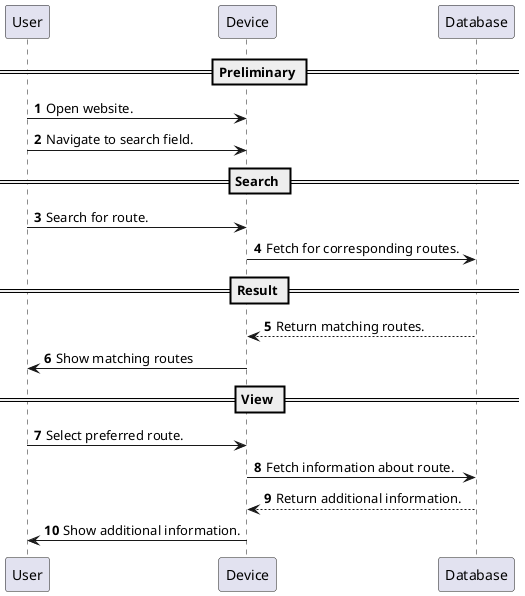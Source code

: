 @startuml
'https://plantuml.com/sequence-diagram

autonumber

== Preliminary ==

User -> Device: Open website.
User -> Device: Navigate to search field.

== Search ==

User -> Device: Search for route.
Device -> Database: Fetch for corresponding routes.

== Result ==
Database --> Device: Return matching routes.
User <- Device: Show matching routes

== View ==
User -> Device: Select preferred route.
Device -> Database: Fetch information about route.
Device <-- Database: Return additional information.
User <- Device: Show additional information.

@enduml